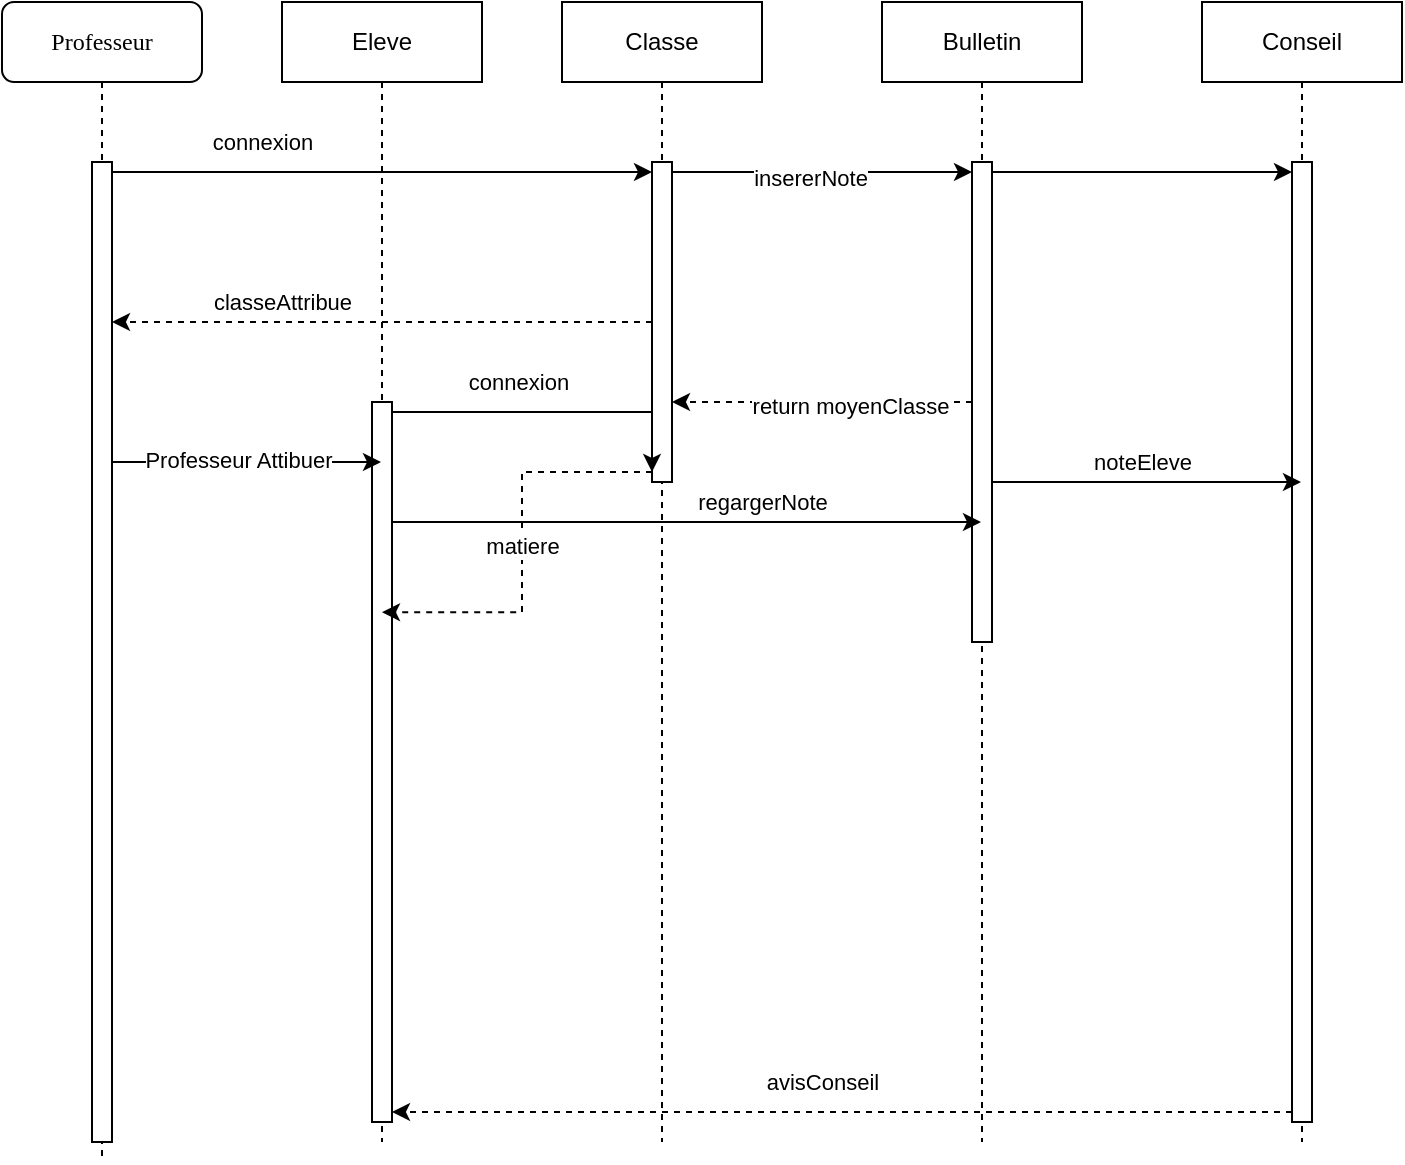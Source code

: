 <mxfile version="24.4.13" type="device">
  <diagram name="Page-1" id="13e1069c-82ec-6db2-03f1-153e76fe0fe0">
    <mxGraphModel dx="1434" dy="738" grid="1" gridSize="10" guides="1" tooltips="1" connect="1" arrows="1" fold="1" page="1" pageScale="1" pageWidth="1100" pageHeight="850" background="none" math="0" shadow="0">
      <root>
        <mxCell id="0" />
        <mxCell id="1" parent="0" />
        <mxCell id="7baba1c4bc27f4b0-8" value="Professeur" style="shape=umlLifeline;perimeter=lifelinePerimeter;whiteSpace=wrap;html=1;container=1;collapsible=0;recursiveResize=0;outlineConnect=0;rounded=1;shadow=0;comic=0;labelBackgroundColor=none;strokeWidth=1;fontFamily=Verdana;fontSize=12;align=center;" parent="1" vertex="1">
          <mxGeometry x="100" y="80" width="100" height="580" as="geometry" />
        </mxCell>
        <mxCell id="RcblfyyS1Y7_5XWrOZpT-5" value="" style="html=1;points=[[0,0,0,0,5],[0,1,0,0,-5],[1,0,0,0,5],[1,1,0,0,-5]];perimeter=orthogonalPerimeter;outlineConnect=0;targetShapes=umlLifeline;portConstraint=eastwest;newEdgeStyle={&quot;curved&quot;:0,&quot;rounded&quot;:0};" vertex="1" parent="7baba1c4bc27f4b0-8">
          <mxGeometry x="45" y="80" width="10" height="490" as="geometry" />
        </mxCell>
        <mxCell id="RcblfyyS1Y7_5XWrOZpT-6" value="Classe" style="shape=umlLifeline;perimeter=lifelinePerimeter;whiteSpace=wrap;html=1;container=1;dropTarget=0;collapsible=0;recursiveResize=0;outlineConnect=0;portConstraint=eastwest;newEdgeStyle={&quot;curved&quot;:0,&quot;rounded&quot;:0};" vertex="1" parent="1">
          <mxGeometry x="380" y="80" width="100" height="570" as="geometry" />
        </mxCell>
        <mxCell id="RcblfyyS1Y7_5XWrOZpT-7" value="" style="html=1;points=[[0,0,0,0,5],[0,1,0,0,-5],[1,0,0,0,5],[1,1,0,0,-5]];perimeter=orthogonalPerimeter;outlineConnect=0;targetShapes=umlLifeline;portConstraint=eastwest;newEdgeStyle={&quot;curved&quot;:0,&quot;rounded&quot;:0};" vertex="1" parent="RcblfyyS1Y7_5XWrOZpT-6">
          <mxGeometry x="45" y="80" width="10" height="160" as="geometry" />
        </mxCell>
        <mxCell id="RcblfyyS1Y7_5XWrOZpT-8" style="edgeStyle=orthogonalEdgeStyle;rounded=0;orthogonalLoop=1;jettySize=auto;html=1;curved=0;exitX=1;exitY=0;exitDx=0;exitDy=5;exitPerimeter=0;entryX=0;entryY=0;entryDx=0;entryDy=5;entryPerimeter=0;" edge="1" parent="1" source="RcblfyyS1Y7_5XWrOZpT-5" target="RcblfyyS1Y7_5XWrOZpT-7">
          <mxGeometry relative="1" as="geometry" />
        </mxCell>
        <mxCell id="RcblfyyS1Y7_5XWrOZpT-9" value="connexion" style="edgeLabel;html=1;align=center;verticalAlign=middle;resizable=0;points=[];" vertex="1" connectable="0" parent="RcblfyyS1Y7_5XWrOZpT-8">
          <mxGeometry x="-0.029" relative="1" as="geometry">
            <mxPoint x="-56" y="-15" as="offset" />
          </mxGeometry>
        </mxCell>
        <mxCell id="RcblfyyS1Y7_5XWrOZpT-11" value="Bulletin" style="shape=umlLifeline;perimeter=lifelinePerimeter;whiteSpace=wrap;html=1;container=1;dropTarget=0;collapsible=0;recursiveResize=0;outlineConnect=0;portConstraint=eastwest;newEdgeStyle={&quot;curved&quot;:0,&quot;rounded&quot;:0};" vertex="1" parent="1">
          <mxGeometry x="540" y="80" width="100" height="570" as="geometry" />
        </mxCell>
        <mxCell id="RcblfyyS1Y7_5XWrOZpT-12" value="" style="html=1;points=[[0,0,0,0,5],[0,1,0,0,-5],[1,0,0,0,5],[1,1,0,0,-5]];perimeter=orthogonalPerimeter;outlineConnect=0;targetShapes=umlLifeline;portConstraint=eastwest;newEdgeStyle={&quot;curved&quot;:0,&quot;rounded&quot;:0};" vertex="1" parent="RcblfyyS1Y7_5XWrOZpT-11">
          <mxGeometry x="45" y="80" width="10" height="240" as="geometry" />
        </mxCell>
        <mxCell id="RcblfyyS1Y7_5XWrOZpT-13" style="edgeStyle=orthogonalEdgeStyle;rounded=0;orthogonalLoop=1;jettySize=auto;html=1;curved=0;exitX=1;exitY=0;exitDx=0;exitDy=5;exitPerimeter=0;entryX=0;entryY=0;entryDx=0;entryDy=5;entryPerimeter=0;" edge="1" parent="1" source="RcblfyyS1Y7_5XWrOZpT-7" target="RcblfyyS1Y7_5XWrOZpT-12">
          <mxGeometry relative="1" as="geometry" />
        </mxCell>
        <mxCell id="RcblfyyS1Y7_5XWrOZpT-14" value="insererNote" style="edgeLabel;html=1;align=center;verticalAlign=middle;resizable=0;points=[];" vertex="1" connectable="0" parent="RcblfyyS1Y7_5XWrOZpT-13">
          <mxGeometry x="-0.086" y="-3" relative="1" as="geometry">
            <mxPoint as="offset" />
          </mxGeometry>
        </mxCell>
        <mxCell id="RcblfyyS1Y7_5XWrOZpT-15" value="Conseil" style="shape=umlLifeline;perimeter=lifelinePerimeter;whiteSpace=wrap;html=1;container=1;dropTarget=0;collapsible=0;recursiveResize=0;outlineConnect=0;portConstraint=eastwest;newEdgeStyle={&quot;curved&quot;:0,&quot;rounded&quot;:0};" vertex="1" parent="1">
          <mxGeometry x="700" y="80" width="100" height="570" as="geometry" />
        </mxCell>
        <mxCell id="RcblfyyS1Y7_5XWrOZpT-16" value="" style="html=1;points=[[0,0,0,0,5],[0,1,0,0,-5],[1,0,0,0,5],[1,1,0,0,-5]];perimeter=orthogonalPerimeter;outlineConnect=0;targetShapes=umlLifeline;portConstraint=eastwest;newEdgeStyle={&quot;curved&quot;:0,&quot;rounded&quot;:0};" vertex="1" parent="RcblfyyS1Y7_5XWrOZpT-15">
          <mxGeometry x="45" y="80" width="10" height="480" as="geometry" />
        </mxCell>
        <mxCell id="RcblfyyS1Y7_5XWrOZpT-17" style="edgeStyle=orthogonalEdgeStyle;rounded=0;orthogonalLoop=1;jettySize=auto;html=1;curved=0;exitX=1;exitY=0;exitDx=0;exitDy=5;exitPerimeter=0;entryX=0;entryY=0;entryDx=0;entryDy=5;entryPerimeter=0;" edge="1" parent="1" source="RcblfyyS1Y7_5XWrOZpT-12" target="RcblfyyS1Y7_5XWrOZpT-16">
          <mxGeometry relative="1" as="geometry" />
        </mxCell>
        <mxCell id="RcblfyyS1Y7_5XWrOZpT-18" style="edgeStyle=orthogonalEdgeStyle;rounded=0;orthogonalLoop=1;jettySize=auto;html=1;curved=0;dashed=1;" edge="1" parent="1" source="RcblfyyS1Y7_5XWrOZpT-12" target="RcblfyyS1Y7_5XWrOZpT-7">
          <mxGeometry relative="1" as="geometry">
            <Array as="points">
              <mxPoint x="480" y="280" />
              <mxPoint x="480" y="280" />
            </Array>
          </mxGeometry>
        </mxCell>
        <mxCell id="RcblfyyS1Y7_5XWrOZpT-19" value="return moyenClasse" style="edgeLabel;html=1;align=center;verticalAlign=middle;resizable=0;points=[];" vertex="1" connectable="0" parent="RcblfyyS1Y7_5XWrOZpT-18">
          <mxGeometry x="-0.187" y="2" relative="1" as="geometry">
            <mxPoint as="offset" />
          </mxGeometry>
        </mxCell>
        <mxCell id="RcblfyyS1Y7_5XWrOZpT-20" value="Eleve" style="shape=umlLifeline;perimeter=lifelinePerimeter;whiteSpace=wrap;html=1;container=1;dropTarget=0;collapsible=0;recursiveResize=0;outlineConnect=0;portConstraint=eastwest;newEdgeStyle={&quot;curved&quot;:0,&quot;rounded&quot;:0};" vertex="1" parent="1">
          <mxGeometry x="240" y="80" width="100" height="570" as="geometry" />
        </mxCell>
        <mxCell id="RcblfyyS1Y7_5XWrOZpT-21" value="" style="html=1;points=[[0,0,0,0,5],[0,1,0,0,-5],[1,0,0,0,5],[1,1,0,0,-5]];perimeter=orthogonalPerimeter;outlineConnect=0;targetShapes=umlLifeline;portConstraint=eastwest;newEdgeStyle={&quot;curved&quot;:0,&quot;rounded&quot;:0};" vertex="1" parent="RcblfyyS1Y7_5XWrOZpT-20">
          <mxGeometry x="45" y="200" width="10" height="360" as="geometry" />
        </mxCell>
        <mxCell id="RcblfyyS1Y7_5XWrOZpT-22" style="edgeStyle=orthogonalEdgeStyle;rounded=0;orthogonalLoop=1;jettySize=auto;html=1;curved=0;exitX=1;exitY=0;exitDx=0;exitDy=5;exitPerimeter=0;entryX=0;entryY=1;entryDx=0;entryDy=-5;entryPerimeter=0;" edge="1" parent="1" source="RcblfyyS1Y7_5XWrOZpT-21" target="RcblfyyS1Y7_5XWrOZpT-7">
          <mxGeometry relative="1" as="geometry">
            <Array as="points">
              <mxPoint x="425" y="285" />
            </Array>
          </mxGeometry>
        </mxCell>
        <mxCell id="RcblfyyS1Y7_5XWrOZpT-23" value="connexion" style="edgeLabel;html=1;align=center;verticalAlign=middle;resizable=0;points=[];" vertex="1" connectable="0" parent="RcblfyyS1Y7_5XWrOZpT-22">
          <mxGeometry x="-0.212" y="-2" relative="1" as="geometry">
            <mxPoint y="-17" as="offset" />
          </mxGeometry>
        </mxCell>
        <mxCell id="RcblfyyS1Y7_5XWrOZpT-24" style="edgeStyle=orthogonalEdgeStyle;rounded=0;orthogonalLoop=1;jettySize=auto;html=1;curved=0;exitX=0;exitY=1;exitDx=0;exitDy=-5;exitPerimeter=0;entryX=0.5;entryY=0.292;entryDx=0;entryDy=0;entryPerimeter=0;dashed=1;" edge="1" parent="1" source="RcblfyyS1Y7_5XWrOZpT-7" target="RcblfyyS1Y7_5XWrOZpT-21">
          <mxGeometry relative="1" as="geometry" />
        </mxCell>
        <mxCell id="RcblfyyS1Y7_5XWrOZpT-25" value="matiere" style="edgeLabel;html=1;align=center;verticalAlign=middle;resizable=0;points=[];" vertex="1" connectable="0" parent="RcblfyyS1Y7_5XWrOZpT-24">
          <mxGeometry x="-0.007" relative="1" as="geometry">
            <mxPoint as="offset" />
          </mxGeometry>
        </mxCell>
        <mxCell id="RcblfyyS1Y7_5XWrOZpT-26" style="edgeStyle=orthogonalEdgeStyle;rounded=0;orthogonalLoop=1;jettySize=auto;html=1;curved=0;" edge="1" parent="1" source="RcblfyyS1Y7_5XWrOZpT-21" target="RcblfyyS1Y7_5XWrOZpT-11">
          <mxGeometry relative="1" as="geometry">
            <Array as="points">
              <mxPoint x="510" y="340" />
              <mxPoint x="510" y="340" />
            </Array>
          </mxGeometry>
        </mxCell>
        <mxCell id="RcblfyyS1Y7_5XWrOZpT-27" value="regargerNote" style="edgeLabel;html=1;align=center;verticalAlign=middle;resizable=0;points=[];" vertex="1" connectable="0" parent="RcblfyyS1Y7_5XWrOZpT-26">
          <mxGeometry x="0.277" y="2" relative="1" as="geometry">
            <mxPoint x="-3" y="-8" as="offset" />
          </mxGeometry>
        </mxCell>
        <mxCell id="RcblfyyS1Y7_5XWrOZpT-28" style="edgeStyle=orthogonalEdgeStyle;rounded=0;orthogonalLoop=1;jettySize=auto;html=1;curved=0;exitX=0;exitY=1;exitDx=0;exitDy=-5;exitPerimeter=0;entryX=1;entryY=1;entryDx=0;entryDy=-5;entryPerimeter=0;dashed=1;" edge="1" parent="1" source="RcblfyyS1Y7_5XWrOZpT-16" target="RcblfyyS1Y7_5XWrOZpT-21">
          <mxGeometry relative="1" as="geometry" />
        </mxCell>
        <mxCell id="RcblfyyS1Y7_5XWrOZpT-29" value="avisConseil" style="edgeLabel;html=1;align=center;verticalAlign=middle;resizable=0;points=[];" vertex="1" connectable="0" parent="RcblfyyS1Y7_5XWrOZpT-28">
          <mxGeometry x="-0.102" y="-1" relative="1" as="geometry">
            <mxPoint x="-33" y="-14" as="offset" />
          </mxGeometry>
        </mxCell>
        <mxCell id="RcblfyyS1Y7_5XWrOZpT-30" style="edgeStyle=orthogonalEdgeStyle;rounded=0;orthogonalLoop=1;jettySize=auto;html=1;curved=0;exitX=1;exitY=1;exitDx=0;exitDy=-5;exitPerimeter=0;" edge="1" parent="1" source="RcblfyyS1Y7_5XWrOZpT-12" target="RcblfyyS1Y7_5XWrOZpT-15">
          <mxGeometry relative="1" as="geometry">
            <Array as="points">
              <mxPoint x="595" y="320" />
            </Array>
          </mxGeometry>
        </mxCell>
        <mxCell id="RcblfyyS1Y7_5XWrOZpT-31" value="noteEleve" style="edgeLabel;html=1;align=center;verticalAlign=middle;resizable=0;points=[];" vertex="1" connectable="0" parent="RcblfyyS1Y7_5XWrOZpT-30">
          <mxGeometry x="0.264" y="-2" relative="1" as="geometry">
            <mxPoint x="5" y="-12" as="offset" />
          </mxGeometry>
        </mxCell>
        <mxCell id="RcblfyyS1Y7_5XWrOZpT-32" style="edgeStyle=orthogonalEdgeStyle;rounded=0;orthogonalLoop=1;jettySize=auto;html=1;curved=0;dashed=1;" edge="1" parent="1" source="RcblfyyS1Y7_5XWrOZpT-7" target="RcblfyyS1Y7_5XWrOZpT-5">
          <mxGeometry relative="1" as="geometry">
            <Array as="points">
              <mxPoint x="230" y="240" />
              <mxPoint x="230" y="240" />
            </Array>
          </mxGeometry>
        </mxCell>
        <mxCell id="RcblfyyS1Y7_5XWrOZpT-33" value="classeAttribue" style="edgeLabel;html=1;align=center;verticalAlign=middle;resizable=0;points=[];" vertex="1" connectable="0" parent="RcblfyyS1Y7_5XWrOZpT-32">
          <mxGeometry x="0.4" y="-3" relative="1" as="geometry">
            <mxPoint x="4" y="-7" as="offset" />
          </mxGeometry>
        </mxCell>
        <mxCell id="RcblfyyS1Y7_5XWrOZpT-34" style="edgeStyle=orthogonalEdgeStyle;rounded=0;orthogonalLoop=1;jettySize=auto;html=1;curved=0;" edge="1" parent="1" source="RcblfyyS1Y7_5XWrOZpT-5" target="RcblfyyS1Y7_5XWrOZpT-20">
          <mxGeometry relative="1" as="geometry">
            <Array as="points">
              <mxPoint x="180" y="310" />
              <mxPoint x="180" y="310" />
            </Array>
          </mxGeometry>
        </mxCell>
        <mxCell id="RcblfyyS1Y7_5XWrOZpT-35" value="Professeur Attibuer" style="edgeLabel;html=1;align=center;verticalAlign=middle;resizable=0;points=[];" vertex="1" connectable="0" parent="RcblfyyS1Y7_5XWrOZpT-34">
          <mxGeometry x="-0.063" y="1" relative="1" as="geometry">
            <mxPoint as="offset" />
          </mxGeometry>
        </mxCell>
      </root>
    </mxGraphModel>
  </diagram>
</mxfile>
